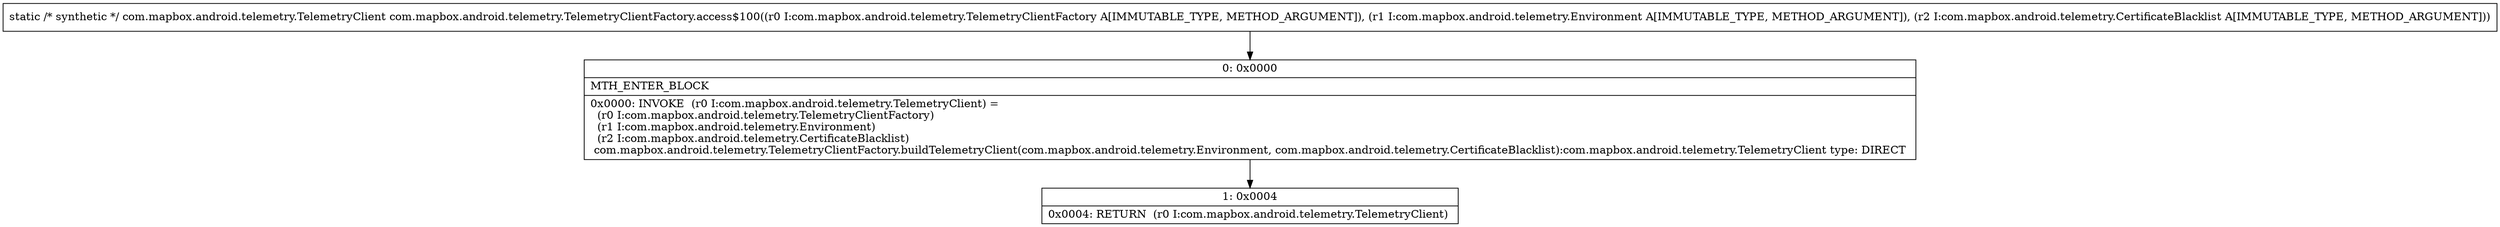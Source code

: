 digraph "CFG forcom.mapbox.android.telemetry.TelemetryClientFactory.access$100(Lcom\/mapbox\/android\/telemetry\/TelemetryClientFactory;Lcom\/mapbox\/android\/telemetry\/Environment;Lcom\/mapbox\/android\/telemetry\/CertificateBlacklist;)Lcom\/mapbox\/android\/telemetry\/TelemetryClient;" {
Node_0 [shape=record,label="{0\:\ 0x0000|MTH_ENTER_BLOCK\l|0x0000: INVOKE  (r0 I:com.mapbox.android.telemetry.TelemetryClient) = \l  (r0 I:com.mapbox.android.telemetry.TelemetryClientFactory)\l  (r1 I:com.mapbox.android.telemetry.Environment)\l  (r2 I:com.mapbox.android.telemetry.CertificateBlacklist)\l com.mapbox.android.telemetry.TelemetryClientFactory.buildTelemetryClient(com.mapbox.android.telemetry.Environment, com.mapbox.android.telemetry.CertificateBlacklist):com.mapbox.android.telemetry.TelemetryClient type: DIRECT \l}"];
Node_1 [shape=record,label="{1\:\ 0x0004|0x0004: RETURN  (r0 I:com.mapbox.android.telemetry.TelemetryClient) \l}"];
MethodNode[shape=record,label="{static \/* synthetic *\/ com.mapbox.android.telemetry.TelemetryClient com.mapbox.android.telemetry.TelemetryClientFactory.access$100((r0 I:com.mapbox.android.telemetry.TelemetryClientFactory A[IMMUTABLE_TYPE, METHOD_ARGUMENT]), (r1 I:com.mapbox.android.telemetry.Environment A[IMMUTABLE_TYPE, METHOD_ARGUMENT]), (r2 I:com.mapbox.android.telemetry.CertificateBlacklist A[IMMUTABLE_TYPE, METHOD_ARGUMENT])) }"];
MethodNode -> Node_0;
Node_0 -> Node_1;
}

